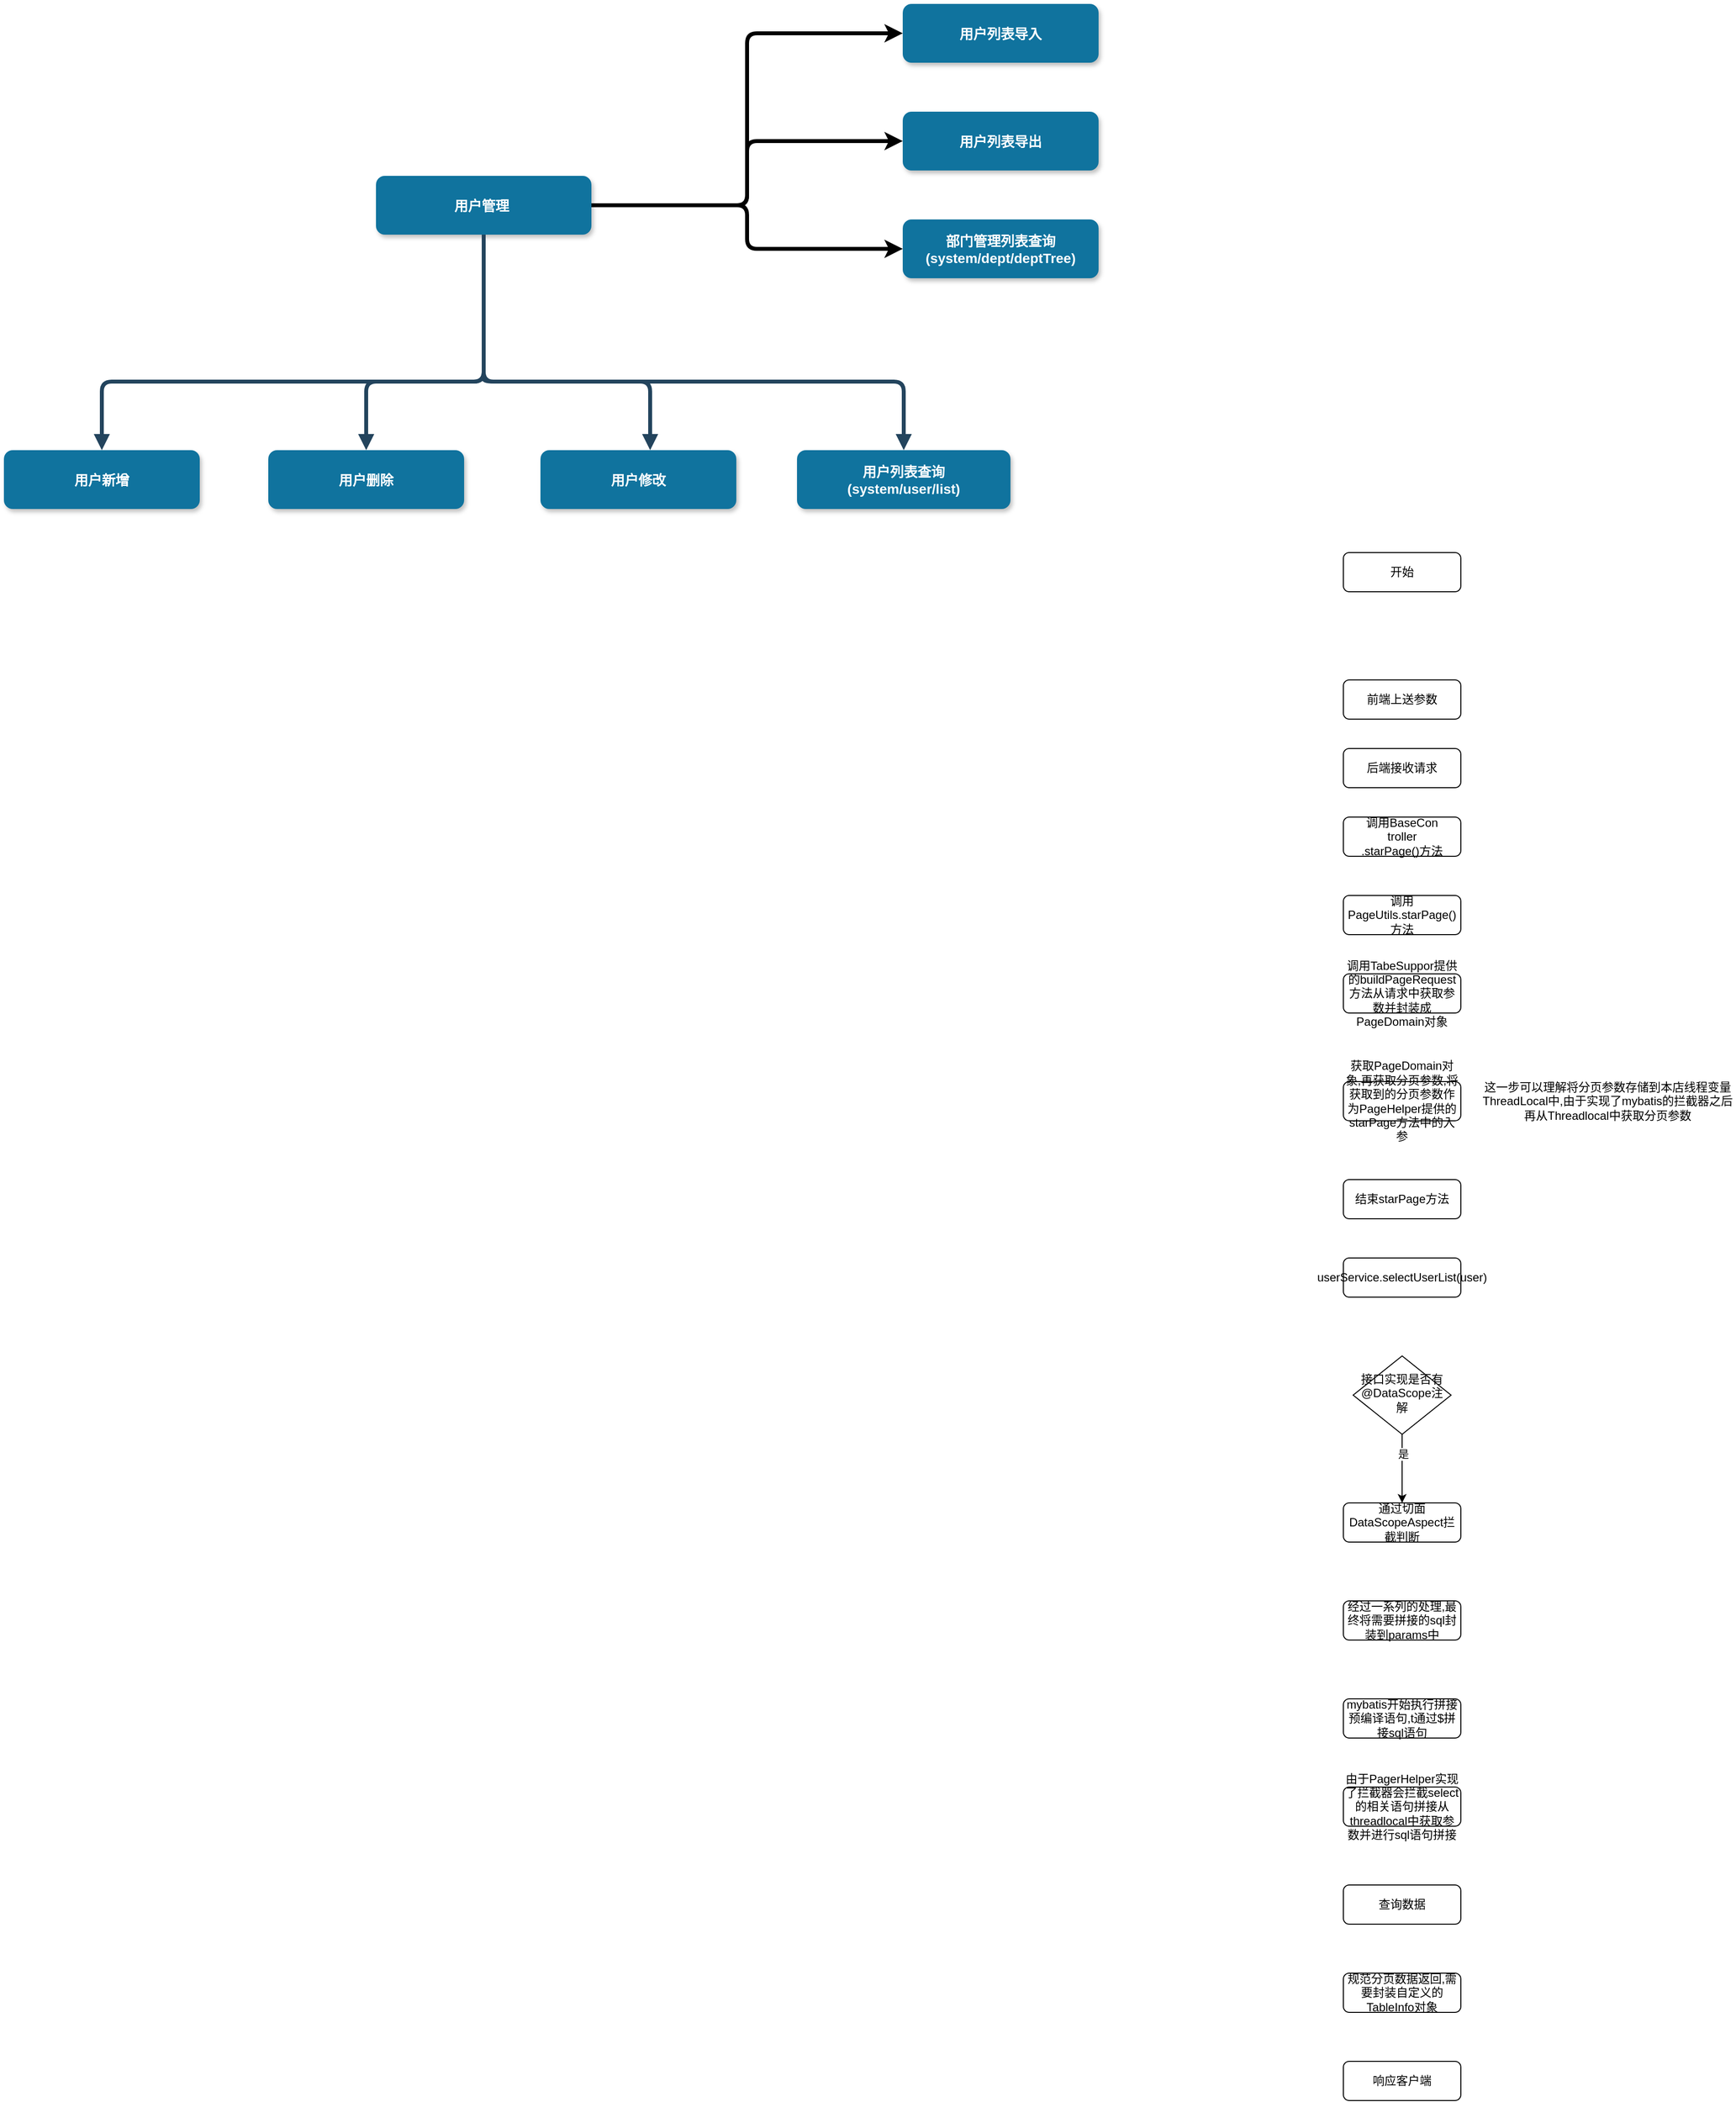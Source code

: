 <mxfile version="22.1.16" type="github">
  <diagram name="Page-1" id="97916047-d0de-89f5-080d-49f4d83e522f">
    <mxGraphModel dx="954" dy="532" grid="1" gridSize="10" guides="1" tooltips="1" connect="1" arrows="1" fold="1" page="1" pageScale="1.5" pageWidth="1169" pageHeight="827" background="none" math="0" shadow="0">
      <root>
        <mxCell id="0" />
        <mxCell id="1" parent="0" />
        <mxCell id="97OE2iCurwB_TDhvjDrb-64" style="edgeStyle=orthogonalEdgeStyle;rounded=1;orthogonalLoop=1;jettySize=auto;html=1;entryX=0;entryY=0.5;entryDx=0;entryDy=0;strokeWidth=4;curved=0;" parent="1" source="3" target="97OE2iCurwB_TDhvjDrb-63" edge="1">
          <mxGeometry relative="1" as="geometry" />
        </mxCell>
        <mxCell id="97OE2iCurwB_TDhvjDrb-65" style="edgeStyle=orthogonalEdgeStyle;rounded=1;orthogonalLoop=1;jettySize=auto;html=1;entryX=0;entryY=0.5;entryDx=0;entryDy=0;strokeWidth=4;curved=0;" parent="1" source="3" target="97OE2iCurwB_TDhvjDrb-61" edge="1">
          <mxGeometry relative="1" as="geometry" />
        </mxCell>
        <mxCell id="97OE2iCurwB_TDhvjDrb-66" style="edgeStyle=orthogonalEdgeStyle;rounded=1;orthogonalLoop=1;jettySize=auto;html=1;strokeWidth=4;curved=0;" parent="1" source="3" target="97OE2iCurwB_TDhvjDrb-55" edge="1">
          <mxGeometry relative="1" as="geometry" />
        </mxCell>
        <mxCell id="3" value="用户管理 " style="rounded=1;fillColor=#10739E;strokeColor=none;shadow=1;gradientColor=none;fontStyle=1;fontColor=#FFFFFF;fontSize=14;" parent="1" vertex="1">
          <mxGeometry x="662" y="345.5" width="220" height="60" as="geometry" />
        </mxCell>
        <mxCell id="8" value="用户新增" style="rounded=1;fillColor=#10739E;strokeColor=none;shadow=1;gradientColor=none;fontStyle=1;fontColor=#FFFFFF;fontSize=14;" parent="1" vertex="1">
          <mxGeometry x="282" y="625.5" width="200" height="60" as="geometry" />
        </mxCell>
        <mxCell id="13" value="用户删除" style="rounded=1;fillColor=#10739E;strokeColor=none;shadow=1;gradientColor=none;fontStyle=1;fontColor=#FFFFFF;fontSize=14;" parent="1" vertex="1">
          <mxGeometry x="552" y="625.5" width="200" height="60" as="geometry" />
        </mxCell>
        <mxCell id="18" value="用户修改" style="rounded=1;fillColor=#10739E;strokeColor=none;shadow=1;gradientColor=none;fontStyle=1;fontColor=#FFFFFF;fontSize=14;" parent="1" vertex="1">
          <mxGeometry x="830" y="625.5" width="200" height="60" as="geometry" />
        </mxCell>
        <mxCell id="23" value="用户列表查询 &#xa;(system/user/list)" style="rounded=1;fillColor=#10739E;strokeColor=none;shadow=1;gradientColor=none;fontStyle=1;fontColor=#FFFFFF;fontSize=14;" parent="1" vertex="1">
          <mxGeometry x="1092" y="625.5" width="218" height="60" as="geometry" />
        </mxCell>
        <mxCell id="34" value="" style="edgeStyle=elbowEdgeStyle;elbow=vertical;strokeWidth=4;endArrow=block;endFill=1;fontStyle=1;strokeColor=#23445D;" parent="1" source="3" target="8" edge="1">
          <mxGeometry x="22" y="165.5" width="100" height="100" as="geometry">
            <mxPoint x="22" y="265.5" as="sourcePoint" />
            <mxPoint x="122" y="165.5" as="targetPoint" />
            <Array as="points">
              <mxPoint x="552" y="555.5" />
            </Array>
          </mxGeometry>
        </mxCell>
        <mxCell id="37" value="" style="edgeStyle=elbowEdgeStyle;elbow=vertical;strokeWidth=4;endArrow=block;endFill=1;fontStyle=1;strokeColor=#23445D;" parent="1" source="3" target="23" edge="1">
          <mxGeometry x="22" y="165.5" width="100" height="100" as="geometry">
            <mxPoint x="22" y="265.5" as="sourcePoint" />
            <mxPoint x="122" y="165.5" as="targetPoint" />
            <Array as="points">
              <mxPoint x="972" y="555.5" />
            </Array>
          </mxGeometry>
        </mxCell>
        <mxCell id="54" value="" style="edgeStyle=elbowEdgeStyle;elbow=vertical;strokeWidth=4;endArrow=block;endFill=1;fontStyle=1;strokeColor=#23445D;" parent="1" source="3" target="13" edge="1">
          <mxGeometry x="22" y="165.5" width="100" height="100" as="geometry">
            <mxPoint x="22" y="265.5" as="sourcePoint" />
            <mxPoint x="122" y="165.5" as="targetPoint" />
            <Array as="points">
              <mxPoint x="652" y="555.5" />
            </Array>
          </mxGeometry>
        </mxCell>
        <mxCell id="55" value="" style="edgeStyle=elbowEdgeStyle;elbow=vertical;strokeWidth=4;endArrow=block;endFill=1;fontStyle=1;strokeColor=#23445D;" parent="1" target="18" edge="1">
          <mxGeometry x="22" y="165.5" width="100" height="100" as="geometry">
            <mxPoint x="772" y="550" as="sourcePoint" />
            <mxPoint x="122" y="165.5" as="targetPoint" />
            <Array as="points">
              <mxPoint x="942" y="555.5" />
            </Array>
          </mxGeometry>
        </mxCell>
        <mxCell id="97OE2iCurwB_TDhvjDrb-55" value="部门管理列表查询&#xa;(system/dept/deptTree)" style="rounded=1;fillColor=#10739E;strokeColor=none;shadow=1;gradientColor=none;fontStyle=1;fontColor=#FFFFFF;fontSize=14;" parent="1" vertex="1">
          <mxGeometry x="1200" y="390" width="200" height="60" as="geometry" />
        </mxCell>
        <mxCell id="97OE2iCurwB_TDhvjDrb-61" value="用户列表导出" style="rounded=1;fillColor=#10739E;strokeColor=none;shadow=1;gradientColor=none;fontStyle=1;fontColor=#FFFFFF;fontSize=14;" parent="1" vertex="1">
          <mxGeometry x="1200" y="280" width="200" height="60" as="geometry" />
        </mxCell>
        <mxCell id="97OE2iCurwB_TDhvjDrb-63" value="用户列表导入" style="rounded=1;fillColor=#10739E;strokeColor=none;shadow=1;gradientColor=none;fontStyle=1;fontColor=#FFFFFF;fontSize=14;" parent="1" vertex="1">
          <mxGeometry x="1200" y="170" width="200" height="60" as="geometry" />
        </mxCell>
        <mxCell id="KxgZgCDPiJ_4J0MMUrAq-57" value="开始" style="rounded=1;whiteSpace=wrap;html=1;fontSize=12;glass=0;strokeWidth=1;shadow=0;" vertex="1" parent="1">
          <mxGeometry x="1650" y="730" width="120" height="40" as="geometry" />
        </mxCell>
        <mxCell id="KxgZgCDPiJ_4J0MMUrAq-78" style="edgeStyle=orthogonalEdgeStyle;rounded=0;orthogonalLoop=1;jettySize=auto;html=1;" edge="1" parent="1" source="KxgZgCDPiJ_4J0MMUrAq-60" target="KxgZgCDPiJ_4J0MMUrAq-77">
          <mxGeometry relative="1" as="geometry" />
        </mxCell>
        <mxCell id="KxgZgCDPiJ_4J0MMUrAq-79" value="是" style="edgeLabel;html=1;align=center;verticalAlign=middle;resizable=0;points=[];" vertex="1" connectable="0" parent="KxgZgCDPiJ_4J0MMUrAq-78">
          <mxGeometry x="-0.429" y="1" relative="1" as="geometry">
            <mxPoint as="offset" />
          </mxGeometry>
        </mxCell>
        <mxCell id="KxgZgCDPiJ_4J0MMUrAq-60" value="接口实现是否有@DataScope注解" style="rhombus;whiteSpace=wrap;html=1;shadow=0;fontFamily=Helvetica;fontSize=12;align=center;strokeWidth=1;spacing=6;spacingTop=-4;" vertex="1" parent="1">
          <mxGeometry x="1660" y="1550" width="100" height="80" as="geometry" />
        </mxCell>
        <mxCell id="KxgZgCDPiJ_4J0MMUrAq-67" value="前端上送参数" style="rounded=1;whiteSpace=wrap;html=1;fontSize=12;glass=0;strokeWidth=1;shadow=0;" vertex="1" parent="1">
          <mxGeometry x="1650" y="860" width="120" height="40" as="geometry" />
        </mxCell>
        <mxCell id="KxgZgCDPiJ_4J0MMUrAq-68" value="后端接收请求" style="rounded=1;whiteSpace=wrap;html=1;fontSize=12;glass=0;strokeWidth=1;shadow=0;" vertex="1" parent="1">
          <mxGeometry x="1650" y="930" width="120" height="40" as="geometry" />
        </mxCell>
        <mxCell id="KxgZgCDPiJ_4J0MMUrAq-69" value="调用PageUtils.starPage()方法" style="rounded=1;whiteSpace=wrap;html=1;fontSize=12;glass=0;strokeWidth=1;shadow=0;" vertex="1" parent="1">
          <mxGeometry x="1650" y="1080" width="120" height="40" as="geometry" />
        </mxCell>
        <mxCell id="KxgZgCDPiJ_4J0MMUrAq-70" value="调用TabeSuppor提供的buildPageRequest方法从请求中获取参数并封装成PageDomain对象" style="rounded=1;whiteSpace=wrap;html=1;fontSize=12;glass=0;strokeWidth=1;shadow=0;" vertex="1" parent="1">
          <mxGeometry x="1650" y="1160" width="120" height="40" as="geometry" />
        </mxCell>
        <mxCell id="KxgZgCDPiJ_4J0MMUrAq-71" value="调用BaseCon&lt;br&gt;troller&lt;br&gt;.starPage()方法" style="rounded=1;whiteSpace=wrap;html=1;fontSize=12;glass=0;strokeWidth=1;shadow=0;" vertex="1" parent="1">
          <mxGeometry x="1650" y="1000" width="120" height="40" as="geometry" />
        </mxCell>
        <mxCell id="KxgZgCDPiJ_4J0MMUrAq-72" value="获取PageDomain对象,再获取分页参数,将获取到的分页参数作为PageHelper提供的starPage方法中的入参" style="rounded=1;whiteSpace=wrap;html=1;fontSize=12;glass=0;strokeWidth=1;shadow=0;" vertex="1" parent="1">
          <mxGeometry x="1650" y="1270" width="120" height="40" as="geometry" />
        </mxCell>
        <mxCell id="KxgZgCDPiJ_4J0MMUrAq-73" value="结束starPage方法" style="rounded=1;whiteSpace=wrap;html=1;fontSize=12;glass=0;strokeWidth=1;shadow=0;" vertex="1" parent="1">
          <mxGeometry x="1650" y="1370" width="120" height="40" as="geometry" />
        </mxCell>
        <mxCell id="KxgZgCDPiJ_4J0MMUrAq-74" value="userService.selectUserList(user)" style="rounded=1;whiteSpace=wrap;html=1;fontSize=12;glass=0;strokeWidth=1;shadow=0;" vertex="1" parent="1">
          <mxGeometry x="1650" y="1450" width="120" height="40" as="geometry" />
        </mxCell>
        <mxCell id="KxgZgCDPiJ_4J0MMUrAq-75" value="这一步可以理解将分页参数存储到本店线程变量ThreadLocal中,由于实现了mybatis的拦截器之后再从Threadlocal中获取分页参数" style="text;html=1;strokeColor=none;fillColor=none;align=center;verticalAlign=middle;whiteSpace=wrap;rounded=0;" vertex="1" parent="1">
          <mxGeometry x="1790" y="1275" width="260" height="30" as="geometry" />
        </mxCell>
        <mxCell id="KxgZgCDPiJ_4J0MMUrAq-77" value="通过切面DataScopeAspect拦截判断" style="rounded=1;whiteSpace=wrap;html=1;fontSize=12;glass=0;strokeWidth=1;shadow=0;" vertex="1" parent="1">
          <mxGeometry x="1650" y="1700" width="120" height="40" as="geometry" />
        </mxCell>
        <mxCell id="KxgZgCDPiJ_4J0MMUrAq-80" value="经过一系列的处理,最终将需要拼接的sql封装到params中" style="rounded=1;whiteSpace=wrap;html=1;fontSize=12;glass=0;strokeWidth=1;shadow=0;" vertex="1" parent="1">
          <mxGeometry x="1650" y="1800" width="120" height="40" as="geometry" />
        </mxCell>
        <mxCell id="KxgZgCDPiJ_4J0MMUrAq-81" value="mybatis开始执行拼接预编译语句,t通过$拼接sql语句" style="rounded=1;whiteSpace=wrap;html=1;fontSize=12;glass=0;strokeWidth=1;shadow=0;" vertex="1" parent="1">
          <mxGeometry x="1650" y="1900" width="120" height="40" as="geometry" />
        </mxCell>
        <mxCell id="KxgZgCDPiJ_4J0MMUrAq-82" value="由于PagerHelper实现了拦截器会拦截select的相关语句拼接从threadlocal中获取参数并进行sql语句拼接" style="rounded=1;whiteSpace=wrap;html=1;fontSize=12;glass=0;strokeWidth=1;shadow=0;" vertex="1" parent="1">
          <mxGeometry x="1650" y="1990" width="120" height="40" as="geometry" />
        </mxCell>
        <mxCell id="KxgZgCDPiJ_4J0MMUrAq-83" value="查询数据" style="rounded=1;whiteSpace=wrap;html=1;fontSize=12;glass=0;strokeWidth=1;shadow=0;" vertex="1" parent="1">
          <mxGeometry x="1650" y="2090" width="120" height="40" as="geometry" />
        </mxCell>
        <mxCell id="KxgZgCDPiJ_4J0MMUrAq-84" value="规范分页数据返回,需要封装自定义的TableInfo对象" style="rounded=1;whiteSpace=wrap;html=1;fontSize=12;glass=0;strokeWidth=1;shadow=0;" vertex="1" parent="1">
          <mxGeometry x="1650" y="2180" width="120" height="40" as="geometry" />
        </mxCell>
        <mxCell id="KxgZgCDPiJ_4J0MMUrAq-85" value="响应客户端" style="rounded=1;whiteSpace=wrap;html=1;fontSize=12;glass=0;strokeWidth=1;shadow=0;" vertex="1" parent="1">
          <mxGeometry x="1650" y="2270" width="120" height="40" as="geometry" />
        </mxCell>
      </root>
    </mxGraphModel>
  </diagram>
</mxfile>
